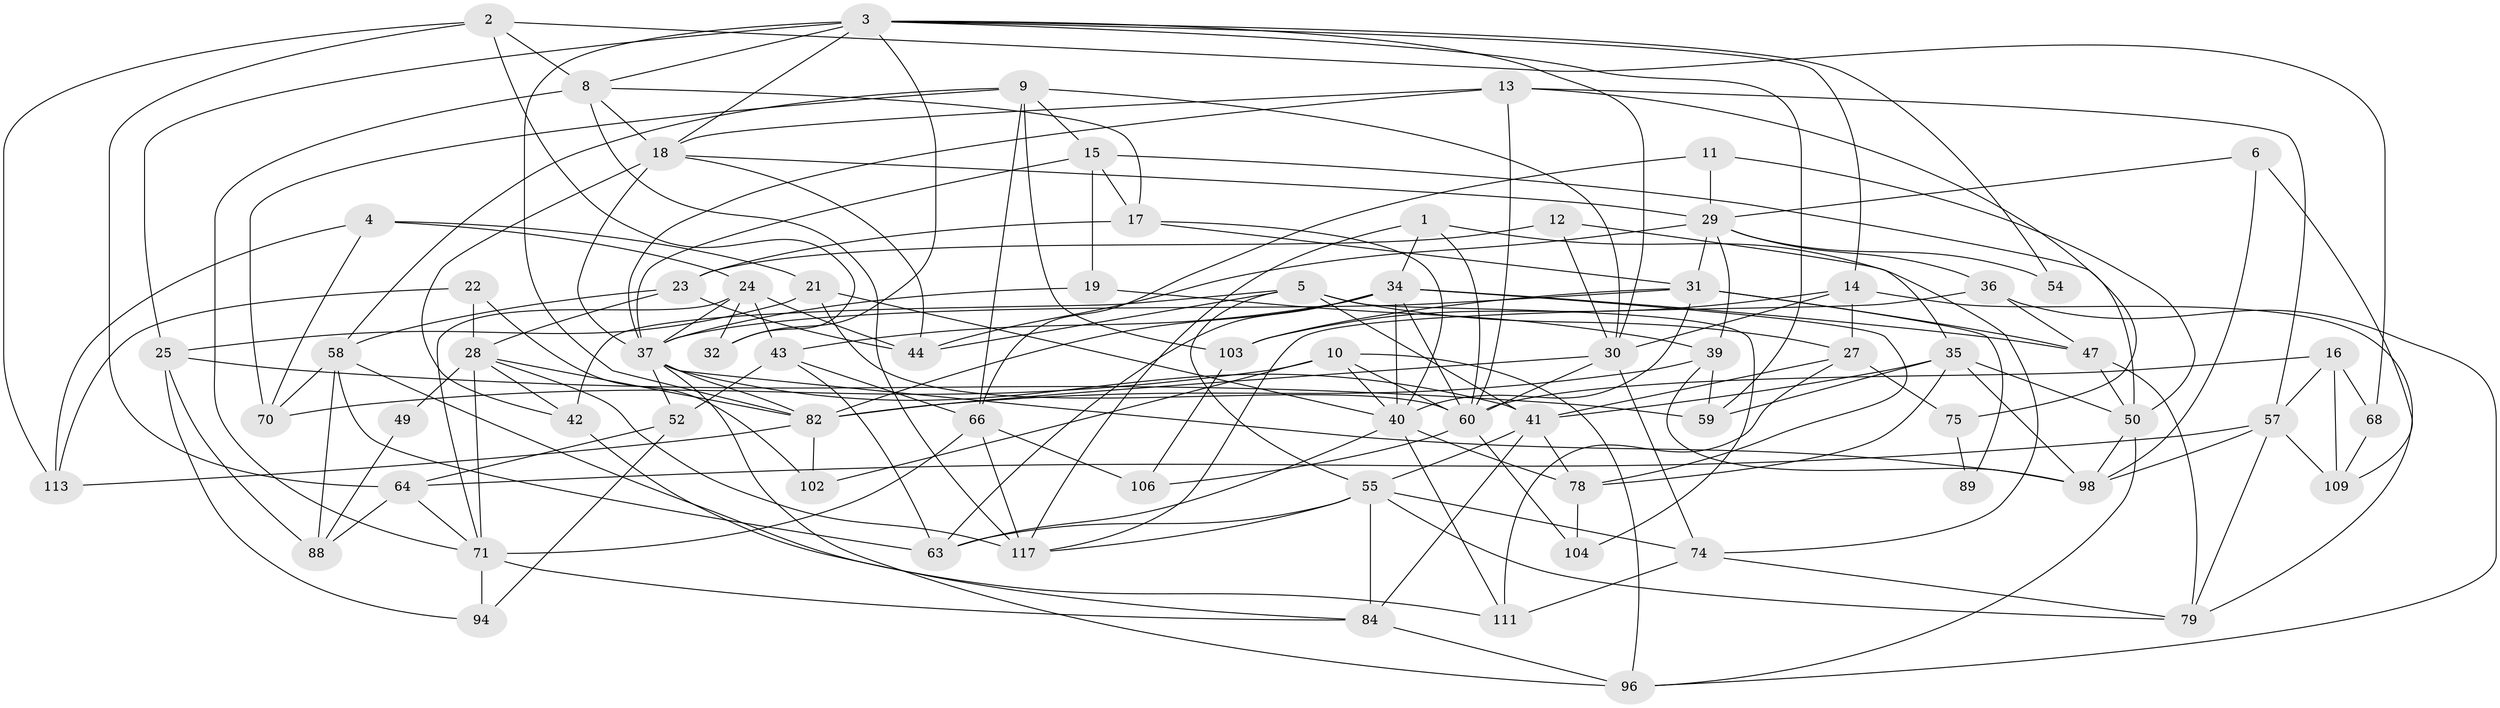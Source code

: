 // original degree distribution, {2: 0.0847457627118644, 4: 0.3305084745762712, 5: 0.16101694915254236, 3: 0.3135593220338983, 6: 0.06779661016949153, 11: 0.00847457627118644, 9: 0.00847457627118644, 7: 0.01694915254237288, 8: 0.00847457627118644}
// Generated by graph-tools (version 1.1) at 2025/41/03/06/25 10:41:54]
// undirected, 74 vertices, 187 edges
graph export_dot {
graph [start="1"]
  node [color=gray90,style=filled];
  1 [super="+20"];
  2 [super="+73"];
  3 [super="+80"];
  4;
  5 [super="+81"];
  6 [super="+7"];
  8 [super="+83"];
  9;
  10 [super="+90"];
  11;
  12;
  13 [super="+95"];
  14 [super="+62"];
  15 [super="+26"];
  16;
  17 [super="+38"];
  18 [super="+97"];
  19;
  21;
  22;
  23;
  24 [super="+33"];
  25 [super="+118"];
  27 [super="+53"];
  28 [super="+85"];
  29 [super="+45"];
  30 [super="+69"];
  31 [super="+65"];
  32;
  34 [super="+51"];
  35 [super="+67"];
  36 [super="+116"];
  37 [super="+61"];
  39 [super="+100"];
  40 [super="+72"];
  41 [super="+46"];
  42;
  43 [super="+92"];
  44 [super="+56"];
  47 [super="+48"];
  49;
  50 [super="+76"];
  52 [super="+86"];
  54;
  55 [super="+115"];
  57 [super="+93"];
  58 [super="+107"];
  59;
  60 [super="+108"];
  63 [super="+105"];
  64;
  66 [super="+77"];
  68;
  70;
  71 [super="+91"];
  74 [super="+87"];
  75;
  78 [super="+99"];
  79;
  82 [super="+101"];
  84 [super="+114"];
  88;
  89;
  94;
  96 [super="+112"];
  98 [super="+110"];
  102;
  103;
  104;
  106;
  109;
  111;
  113;
  117;
  1 -- 117;
  1 -- 34;
  1 -- 60;
  1 -- 74;
  2 -- 32;
  2 -- 68;
  2 -- 113;
  2 -- 8;
  2 -- 64;
  3 -- 30;
  3 -- 32;
  3 -- 82 [weight=2];
  3 -- 54;
  3 -- 25;
  3 -- 59;
  3 -- 14;
  3 -- 18;
  3 -- 8;
  4 -- 21;
  4 -- 70;
  4 -- 113;
  4 -- 24;
  5 -- 42;
  5 -- 104;
  5 -- 41;
  5 -- 55;
  5 -- 44;
  5 -- 27;
  6 -- 109;
  6 -- 29;
  6 -- 98;
  8 -- 18;
  8 -- 17;
  8 -- 117;
  8 -- 71;
  9 -- 15;
  9 -- 70;
  9 -- 103;
  9 -- 58;
  9 -- 66;
  9 -- 30;
  10 -- 60;
  10 -- 40;
  10 -- 102;
  10 -- 70;
  10 -- 96;
  11 -- 66;
  11 -- 29;
  11 -- 50;
  12 -- 23;
  12 -- 30;
  12 -- 35;
  13 -- 18;
  13 -- 75;
  13 -- 60;
  13 -- 37;
  13 -- 57;
  14 -- 30;
  14 -- 27;
  14 -- 103;
  14 -- 79;
  15 -- 19;
  15 -- 17;
  15 -- 50;
  15 -- 37;
  16 -- 60;
  16 -- 68;
  16 -- 109;
  16 -- 57;
  17 -- 31;
  17 -- 23;
  17 -- 40;
  18 -- 42;
  18 -- 29;
  18 -- 37;
  18 -- 44;
  19 -- 37;
  19 -- 39;
  21 -- 25;
  21 -- 60;
  21 -- 40;
  22 -- 28;
  22 -- 113;
  22 -- 102;
  23 -- 28;
  23 -- 58;
  23 -- 44;
  24 -- 71;
  24 -- 32;
  24 -- 37;
  24 -- 44;
  24 -- 43;
  25 -- 59;
  25 -- 88;
  25 -- 94;
  27 -- 41;
  27 -- 75;
  27 -- 111;
  28 -- 49 [weight=2];
  28 -- 71;
  28 -- 82;
  28 -- 42;
  28 -- 117;
  29 -- 44 [weight=2];
  29 -- 36;
  29 -- 54;
  29 -- 31;
  29 -- 39;
  30 -- 82;
  30 -- 74;
  30 -- 60;
  31 -- 37;
  31 -- 103;
  31 -- 89;
  31 -- 40;
  31 -- 47;
  34 -- 82;
  34 -- 60;
  34 -- 40;
  34 -- 78;
  34 -- 63;
  34 -- 43;
  34 -- 47;
  35 -- 98;
  35 -- 78 [weight=2];
  35 -- 41;
  35 -- 59;
  35 -- 50;
  36 -- 117;
  36 -- 47;
  36 -- 96;
  37 -- 41 [weight=2];
  37 -- 98;
  37 -- 52;
  37 -- 82;
  37 -- 96;
  39 -- 98;
  39 -- 82;
  39 -- 59;
  40 -- 111;
  40 -- 78;
  40 -- 63;
  41 -- 84;
  41 -- 55;
  41 -- 78;
  42 -- 84;
  43 -- 66;
  43 -- 52;
  43 -- 63;
  47 -- 79;
  47 -- 50;
  49 -- 88;
  50 -- 96;
  50 -- 98;
  52 -- 64;
  52 -- 94;
  55 -- 84;
  55 -- 63;
  55 -- 74;
  55 -- 79;
  55 -- 117;
  57 -- 79;
  57 -- 109;
  57 -- 64;
  57 -- 98;
  58 -- 70;
  58 -- 88;
  58 -- 111;
  58 -- 63;
  60 -- 104;
  60 -- 106;
  64 -- 88;
  64 -- 71;
  66 -- 106;
  66 -- 117;
  66 -- 71;
  68 -- 109;
  71 -- 84;
  71 -- 94;
  74 -- 111;
  74 -- 79;
  75 -- 89;
  78 -- 104;
  82 -- 113;
  82 -- 102;
  84 -- 96;
  103 -- 106;
}
